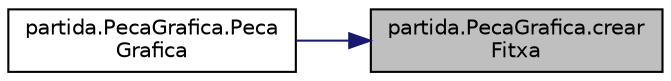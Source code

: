 digraph "partida.PecaGrafica.crearFitxa"
{
 // LATEX_PDF_SIZE
  edge [fontname="Helvetica",fontsize="10",labelfontname="Helvetica",labelfontsize="10"];
  node [fontname="Helvetica",fontsize="10",shape=record];
  rankdir="RL";
  Node1 [label="partida.PecaGrafica.crear\lFitxa",height=0.2,width=0.4,color="black", fillcolor="grey75", style="filled", fontcolor="black",tooltip="Crea una fitxa en el mmode gràfic."];
  Node1 -> Node2 [dir="back",color="midnightblue",fontsize="10",style="solid"];
  Node2 [label="partida.PecaGrafica.Peca\lGrafica",height=0.2,width=0.4,color="black", fillcolor="white", style="filled",URL="$classpartida_1_1_peca_grafica.html#ac4e482c495216d3829f336c6aca8d45a",tooltip="Genera una Peça en mode gràfic."];
}
